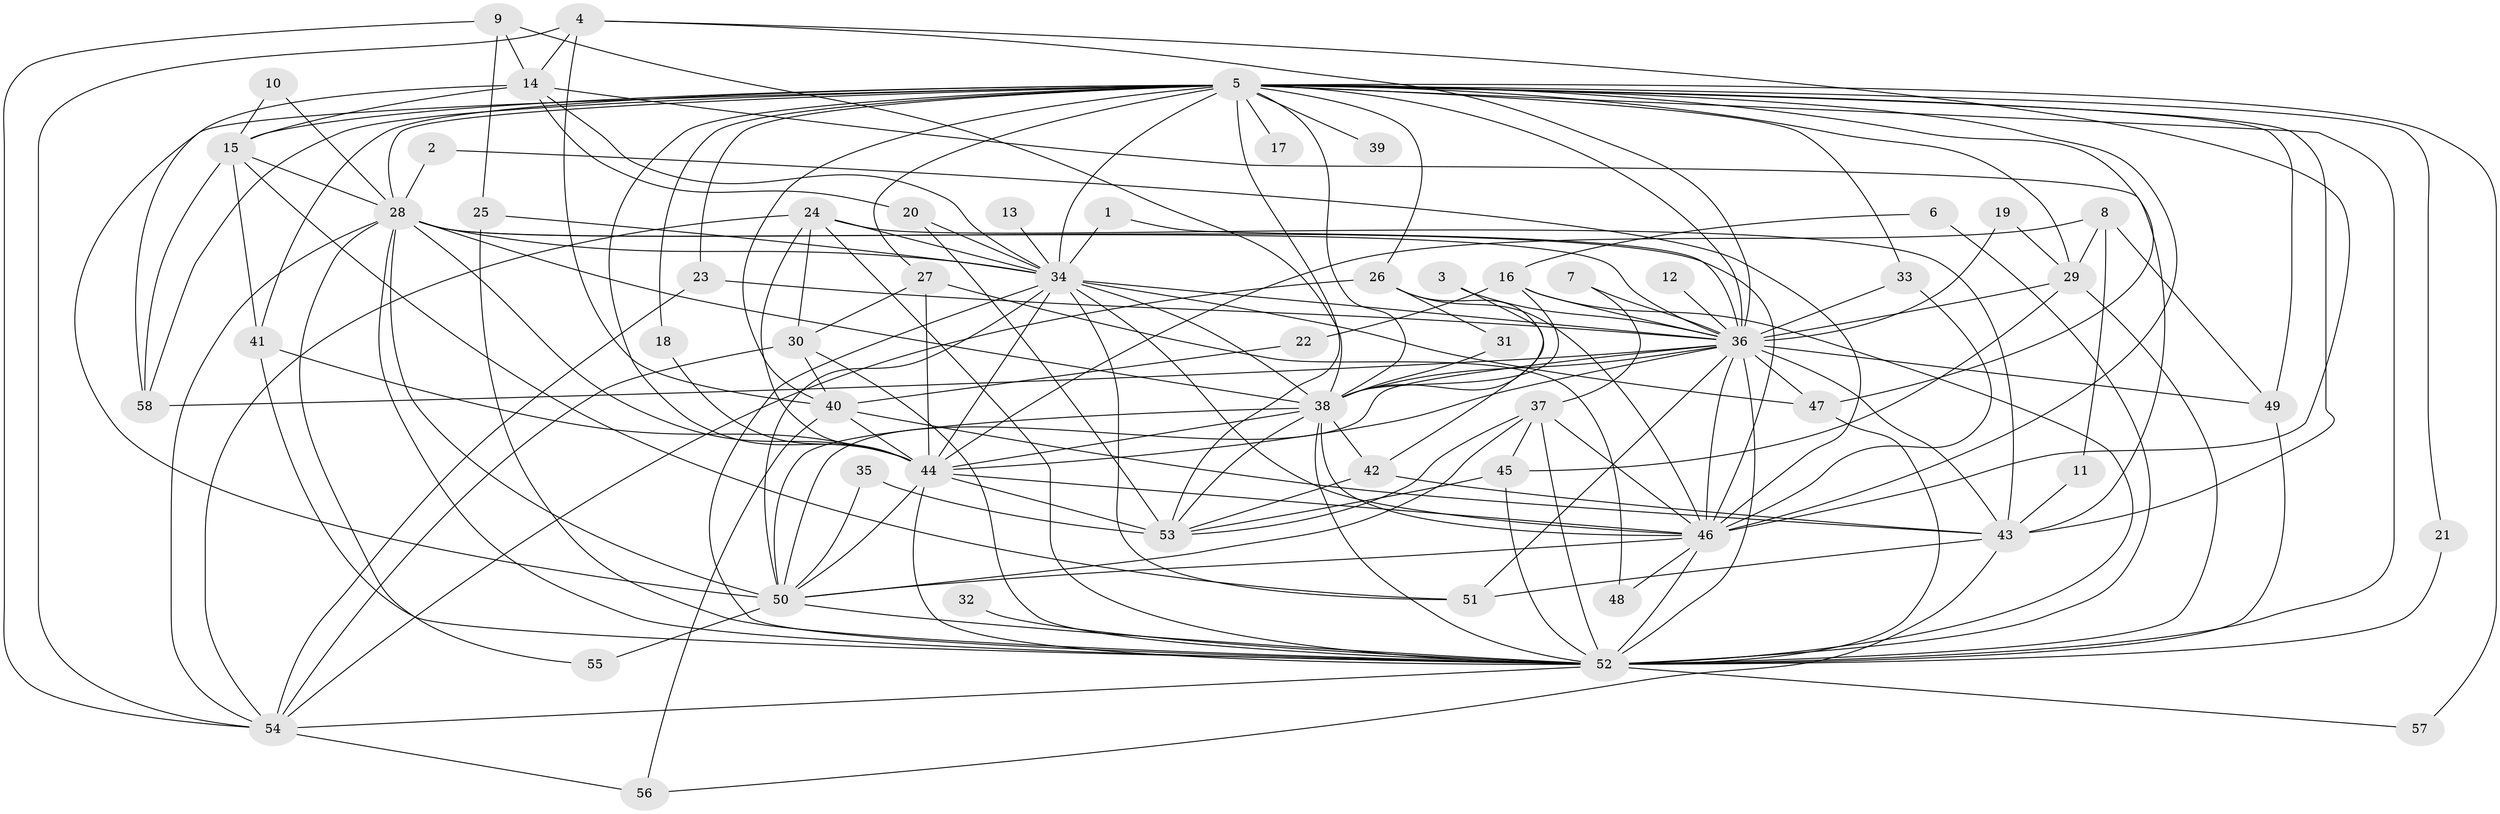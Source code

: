 // original degree distribution, {24: 0.008620689655172414, 22: 0.008620689655172414, 13: 0.017241379310344827, 17: 0.017241379310344827, 27: 0.008620689655172414, 20: 0.008620689655172414, 18: 0.008620689655172414, 29: 0.008620689655172414, 6: 0.04310344827586207, 2: 0.5431034482758621, 7: 0.02586206896551724, 4: 0.09482758620689655, 9: 0.008620689655172414, 5: 0.04310344827586207, 8: 0.008620689655172414, 3: 0.14655172413793102}
// Generated by graph-tools (version 1.1) at 2025/25/03/09/25 03:25:37]
// undirected, 58 vertices, 166 edges
graph export_dot {
graph [start="1"]
  node [color=gray90,style=filled];
  1;
  2;
  3;
  4;
  5;
  6;
  7;
  8;
  9;
  10;
  11;
  12;
  13;
  14;
  15;
  16;
  17;
  18;
  19;
  20;
  21;
  22;
  23;
  24;
  25;
  26;
  27;
  28;
  29;
  30;
  31;
  32;
  33;
  34;
  35;
  36;
  37;
  38;
  39;
  40;
  41;
  42;
  43;
  44;
  45;
  46;
  47;
  48;
  49;
  50;
  51;
  52;
  53;
  54;
  55;
  56;
  57;
  58;
  1 -- 34 [weight=1.0];
  1 -- 36 [weight=1.0];
  2 -- 28 [weight=1.0];
  2 -- 46 [weight=1.0];
  3 -- 36 [weight=1.0];
  3 -- 38 [weight=1.0];
  4 -- 14 [weight=1.0];
  4 -- 36 [weight=1.0];
  4 -- 40 [weight=1.0];
  4 -- 46 [weight=1.0];
  4 -- 54 [weight=1.0];
  5 -- 15 [weight=2.0];
  5 -- 17 [weight=2.0];
  5 -- 18 [weight=1.0];
  5 -- 21 [weight=1.0];
  5 -- 23 [weight=1.0];
  5 -- 26 [weight=1.0];
  5 -- 27 [weight=1.0];
  5 -- 28 [weight=2.0];
  5 -- 29 [weight=1.0];
  5 -- 33 [weight=1.0];
  5 -- 34 [weight=3.0];
  5 -- 36 [weight=2.0];
  5 -- 38 [weight=2.0];
  5 -- 39 [weight=2.0];
  5 -- 40 [weight=2.0];
  5 -- 41 [weight=1.0];
  5 -- 43 [weight=1.0];
  5 -- 44 [weight=4.0];
  5 -- 46 [weight=2.0];
  5 -- 47 [weight=1.0];
  5 -- 49 [weight=1.0];
  5 -- 50 [weight=2.0];
  5 -- 52 [weight=4.0];
  5 -- 53 [weight=2.0];
  5 -- 57 [weight=1.0];
  5 -- 58 [weight=1.0];
  6 -- 16 [weight=1.0];
  6 -- 52 [weight=1.0];
  7 -- 36 [weight=1.0];
  7 -- 37 [weight=1.0];
  8 -- 11 [weight=1.0];
  8 -- 29 [weight=1.0];
  8 -- 44 [weight=1.0];
  8 -- 49 [weight=1.0];
  9 -- 14 [weight=1.0];
  9 -- 25 [weight=1.0];
  9 -- 38 [weight=1.0];
  9 -- 54 [weight=1.0];
  10 -- 15 [weight=1.0];
  10 -- 28 [weight=1.0];
  11 -- 43 [weight=1.0];
  12 -- 36 [weight=1.0];
  13 -- 34 [weight=1.0];
  14 -- 15 [weight=1.0];
  14 -- 20 [weight=1.0];
  14 -- 34 [weight=1.0];
  14 -- 43 [weight=1.0];
  14 -- 58 [weight=1.0];
  15 -- 28 [weight=1.0];
  15 -- 41 [weight=1.0];
  15 -- 51 [weight=1.0];
  15 -- 58 [weight=1.0];
  16 -- 22 [weight=1.0];
  16 -- 36 [weight=1.0];
  16 -- 38 [weight=1.0];
  16 -- 52 [weight=1.0];
  18 -- 44 [weight=1.0];
  19 -- 29 [weight=1.0];
  19 -- 36 [weight=1.0];
  20 -- 34 [weight=1.0];
  20 -- 53 [weight=1.0];
  21 -- 52 [weight=1.0];
  22 -- 40 [weight=1.0];
  23 -- 36 [weight=1.0];
  23 -- 54 [weight=1.0];
  24 -- 30 [weight=1.0];
  24 -- 34 [weight=1.0];
  24 -- 43 [weight=1.0];
  24 -- 44 [weight=1.0];
  24 -- 52 [weight=1.0];
  24 -- 54 [weight=1.0];
  25 -- 34 [weight=1.0];
  25 -- 52 [weight=1.0];
  26 -- 31 [weight=1.0];
  26 -- 42 [weight=1.0];
  26 -- 46 [weight=1.0];
  26 -- 54 [weight=1.0];
  27 -- 30 [weight=1.0];
  27 -- 44 [weight=1.0];
  27 -- 48 [weight=1.0];
  28 -- 34 [weight=1.0];
  28 -- 36 [weight=1.0];
  28 -- 38 [weight=1.0];
  28 -- 44 [weight=1.0];
  28 -- 46 [weight=1.0];
  28 -- 50 [weight=1.0];
  28 -- 52 [weight=1.0];
  28 -- 54 [weight=1.0];
  28 -- 55 [weight=1.0];
  29 -- 36 [weight=1.0];
  29 -- 45 [weight=1.0];
  29 -- 52 [weight=1.0];
  30 -- 40 [weight=1.0];
  30 -- 52 [weight=1.0];
  30 -- 54 [weight=1.0];
  31 -- 38 [weight=1.0];
  32 -- 52 [weight=1.0];
  33 -- 36 [weight=1.0];
  33 -- 46 [weight=1.0];
  34 -- 36 [weight=1.0];
  34 -- 38 [weight=1.0];
  34 -- 44 [weight=1.0];
  34 -- 46 [weight=1.0];
  34 -- 47 [weight=2.0];
  34 -- 50 [weight=1.0];
  34 -- 51 [weight=1.0];
  34 -- 52 [weight=1.0];
  35 -- 50 [weight=1.0];
  35 -- 53 [weight=1.0];
  36 -- 38 [weight=2.0];
  36 -- 43 [weight=1.0];
  36 -- 44 [weight=2.0];
  36 -- 46 [weight=2.0];
  36 -- 47 [weight=2.0];
  36 -- 49 [weight=1.0];
  36 -- 50 [weight=1.0];
  36 -- 51 [weight=1.0];
  36 -- 52 [weight=1.0];
  36 -- 58 [weight=1.0];
  37 -- 45 [weight=1.0];
  37 -- 46 [weight=1.0];
  37 -- 50 [weight=1.0];
  37 -- 52 [weight=1.0];
  37 -- 53 [weight=1.0];
  38 -- 42 [weight=2.0];
  38 -- 44 [weight=1.0];
  38 -- 46 [weight=1.0];
  38 -- 50 [weight=2.0];
  38 -- 52 [weight=1.0];
  38 -- 53 [weight=1.0];
  40 -- 43 [weight=1.0];
  40 -- 44 [weight=1.0];
  40 -- 56 [weight=1.0];
  41 -- 44 [weight=1.0];
  41 -- 52 [weight=1.0];
  42 -- 43 [weight=1.0];
  42 -- 53 [weight=1.0];
  43 -- 51 [weight=2.0];
  43 -- 56 [weight=1.0];
  44 -- 46 [weight=2.0];
  44 -- 50 [weight=1.0];
  44 -- 52 [weight=1.0];
  44 -- 53 [weight=1.0];
  45 -- 52 [weight=1.0];
  45 -- 53 [weight=1.0];
  46 -- 48 [weight=1.0];
  46 -- 50 [weight=1.0];
  46 -- 52 [weight=1.0];
  47 -- 52 [weight=1.0];
  49 -- 52 [weight=1.0];
  50 -- 52 [weight=1.0];
  50 -- 55 [weight=1.0];
  52 -- 54 [weight=1.0];
  52 -- 57 [weight=1.0];
  54 -- 56 [weight=1.0];
}
